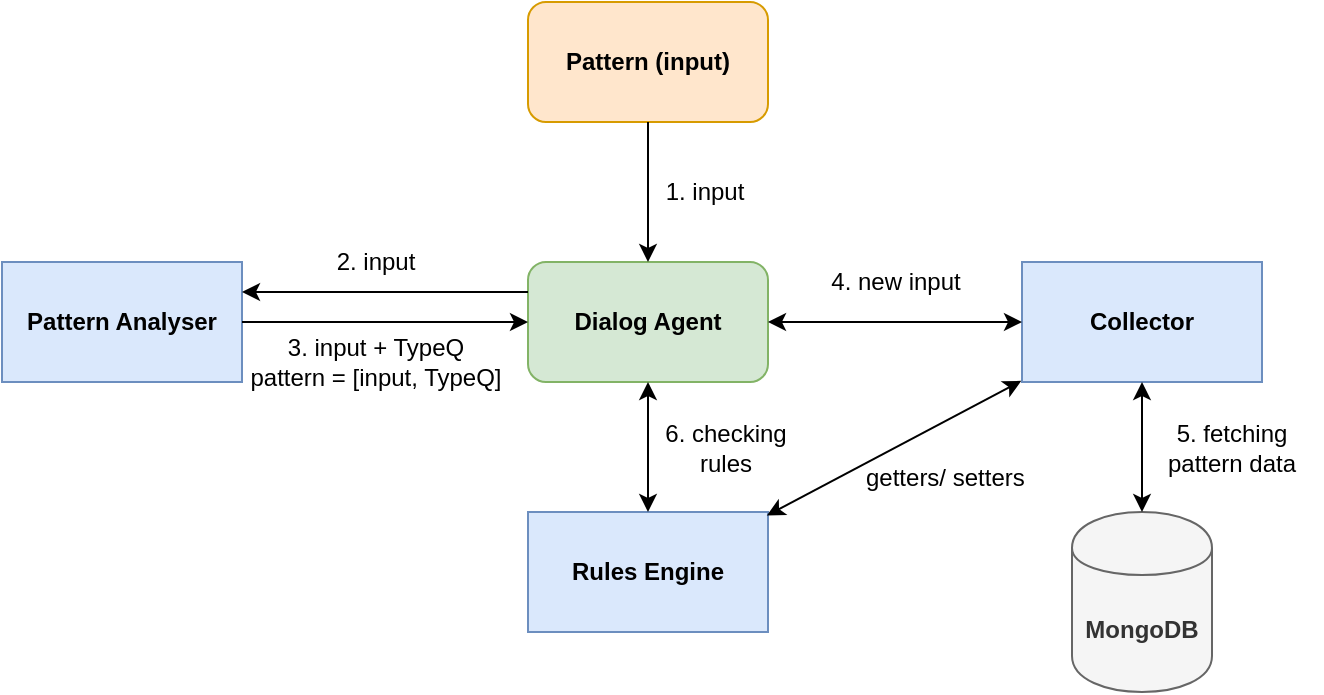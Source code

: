 <mxfile version="10.6.0"><diagram id="xJtiIzQv0Pmx_HS9TfgW" name="Page-1"><mxGraphModel dx="1010" dy="582" grid="1" gridSize="10" guides="1" tooltips="1" connect="1" arrows="1" fold="1" page="1" pageScale="1" pageWidth="827" pageHeight="1169" background="none" math="0" shadow="0"><root><mxCell id="0"/><mxCell id="1" parent="0"/><mxCell id="kAqP_AyHvObdunhRsCsu-1" value="Pattern (input)" style="rounded=1;whiteSpace=wrap;html=1;fillColor=#ffe6cc;strokeColor=#d79b00;gradientColor=none;shadow=0;strokeWidth=1;fontStyle=1" vertex="1" parent="1"><mxGeometry x="353" y="40" width="120" height="60" as="geometry"/></mxCell><mxCell id="kAqP_AyHvObdunhRsCsu-2" value="Dialog Agent" style="rounded=1;whiteSpace=wrap;html=1;fillColor=#d5e8d4;strokeColor=#82b366;fontStyle=1" vertex="1" parent="1"><mxGeometry x="353" y="170" width="120" height="60" as="geometry"/></mxCell><mxCell id="kAqP_AyHvObdunhRsCsu-3" value="Pattern Analyser" style="rounded=0;whiteSpace=wrap;html=1;shadow=0;strokeWidth=1;fillColor=#dae8fc;strokeColor=#6c8ebf;fontStyle=1" vertex="1" parent="1"><mxGeometry x="90" y="170" width="120" height="60" as="geometry"/></mxCell><mxCell id="kAqP_AyHvObdunhRsCsu-4" value="Rules Engine" style="rounded=0;whiteSpace=wrap;html=1;shadow=0;strokeWidth=1;fontStyle=1;fillColor=#dae8fc;strokeColor=#6c8ebf;" vertex="1" parent="1"><mxGeometry x="353" y="295" width="120" height="60" as="geometry"/></mxCell><mxCell id="kAqP_AyHvObdunhRsCsu-5" value="Collector&lt;br&gt;" style="rounded=0;whiteSpace=wrap;html=1;shadow=0;strokeWidth=1;fillColor=#dae8fc;strokeColor=#6c8ebf;fontStyle=1" vertex="1" parent="1"><mxGeometry x="600" y="170" width="120" height="60" as="geometry"/></mxCell><mxCell id="kAqP_AyHvObdunhRsCsu-6" value="" style="endArrow=classic;html=1;exitX=0.5;exitY=1;exitDx=0;exitDy=0;entryX=0.5;entryY=0;entryDx=0;entryDy=0;" edge="1" parent="1" source="kAqP_AyHvObdunhRsCsu-1" target="kAqP_AyHvObdunhRsCsu-2"><mxGeometry width="50" height="50" relative="1" as="geometry"><mxPoint x="413" y="110" as="sourcePoint"/><mxPoint x="414" y="160" as="targetPoint"/></mxGeometry></mxCell><mxCell id="kAqP_AyHvObdunhRsCsu-8" value="MongoDB" style="shape=cylinder;whiteSpace=wrap;html=1;boundedLbl=1;backgroundOutline=1;shadow=0;strokeWidth=1;fontStyle=1;fillColor=#f5f5f5;strokeColor=#666666;fontColor=#333333;" vertex="1" parent="1"><mxGeometry x="625" y="295" width="70" height="90" as="geometry"/></mxCell><mxCell id="kAqP_AyHvObdunhRsCsu-9" value="" style="endArrow=classic;startArrow=classic;html=1;entryX=0.5;entryY=0;entryDx=0;entryDy=0;" edge="1" parent="1" source="kAqP_AyHvObdunhRsCsu-5" target="kAqP_AyHvObdunhRsCsu-8"><mxGeometry width="50" height="50" relative="1" as="geometry"><mxPoint x="690" y="280" as="sourcePoint"/><mxPoint x="740" y="230" as="targetPoint"/></mxGeometry></mxCell><mxCell id="kAqP_AyHvObdunhRsCsu-10" value="" style="endArrow=classic;startArrow=classic;html=1;entryX=0;entryY=0.5;entryDx=0;entryDy=0;exitX=1;exitY=0.5;exitDx=0;exitDy=0;" edge="1" parent="1" source="kAqP_AyHvObdunhRsCsu-2" target="kAqP_AyHvObdunhRsCsu-5"><mxGeometry width="50" height="50" relative="1" as="geometry"><mxPoint x="499.5" y="225" as="sourcePoint"/><mxPoint x="549.5" y="175" as="targetPoint"/></mxGeometry></mxCell><mxCell id="kAqP_AyHvObdunhRsCsu-11" value="" style="endArrow=classic;startArrow=classic;html=1;entryX=0.5;entryY=1;entryDx=0;entryDy=0;exitX=0.5;exitY=0;exitDx=0;exitDy=0;" edge="1" parent="1" source="kAqP_AyHvObdunhRsCsu-4" target="kAqP_AyHvObdunhRsCsu-2"><mxGeometry width="50" height="50" relative="1" as="geometry"><mxPoint x="400" y="300" as="sourcePoint"/><mxPoint x="450" y="250" as="targetPoint"/></mxGeometry></mxCell><mxCell id="kAqP_AyHvObdunhRsCsu-12" value="" style="endArrow=classic;startArrow=classic;html=1;exitX=0.995;exitY=0.03;exitDx=0;exitDy=0;exitPerimeter=0;entryX=-0.003;entryY=0.99;entryDx=0;entryDy=0;entryPerimeter=0;" edge="1" parent="1" source="kAqP_AyHvObdunhRsCsu-4" target="kAqP_AyHvObdunhRsCsu-5"><mxGeometry width="50" height="50" relative="1" as="geometry"><mxPoint x="490" y="315" as="sourcePoint"/><mxPoint x="540" y="265" as="targetPoint"/></mxGeometry></mxCell><mxCell id="kAqP_AyHvObdunhRsCsu-13" value="1. input&lt;br&gt;" style="text;html=1;strokeColor=none;fillColor=none;align=center;verticalAlign=middle;whiteSpace=wrap;rounded=0;shadow=0;" vertex="1" parent="1"><mxGeometry x="413" y="125" width="57" height="20" as="geometry"/></mxCell><mxCell id="kAqP_AyHvObdunhRsCsu-15" value="2. input&lt;br&gt;" style="text;html=1;strokeColor=none;fillColor=none;align=center;verticalAlign=middle;whiteSpace=wrap;rounded=0;shadow=0;" vertex="1" parent="1"><mxGeometry x="251.5" y="160" width="50" height="20" as="geometry"/></mxCell><mxCell id="kAqP_AyHvObdunhRsCsu-16" value="" style="endArrow=classic;html=1;exitX=0;exitY=0.25;exitDx=0;exitDy=0;entryX=1;entryY=0.25;entryDx=0;entryDy=0;" edge="1" parent="1" source="kAqP_AyHvObdunhRsCsu-2" target="kAqP_AyHvObdunhRsCsu-3"><mxGeometry width="50" height="50" relative="1" as="geometry"><mxPoint x="130" y="460" as="sourcePoint"/><mxPoint x="180" y="410" as="targetPoint"/></mxGeometry></mxCell><mxCell id="kAqP_AyHvObdunhRsCsu-17" value="" style="endArrow=classic;html=1;entryX=0;entryY=0.5;entryDx=0;entryDy=0;exitX=1;exitY=0.5;exitDx=0;exitDy=0;" edge="1" parent="1" source="kAqP_AyHvObdunhRsCsu-3" target="kAqP_AyHvObdunhRsCsu-2"><mxGeometry width="50" height="50" relative="1" as="geometry"><mxPoint x="260" y="260" as="sourcePoint"/><mxPoint x="310" y="210" as="targetPoint"/><Array as="points"/></mxGeometry></mxCell><mxCell id="kAqP_AyHvObdunhRsCsu-18" value="3. input + TypeQ&lt;br&gt;pattern = [input, TypeQ]&lt;br&gt;" style="text;html=1;strokeColor=none;fillColor=none;align=center;verticalAlign=middle;whiteSpace=wrap;rounded=0;shadow=0;" vertex="1" parent="1"><mxGeometry x="211.5" y="210" width="130" height="20" as="geometry"/></mxCell><mxCell id="kAqP_AyHvObdunhRsCsu-19" value="4. new input" style="text;html=1;strokeColor=none;fillColor=none;align=center;verticalAlign=middle;whiteSpace=wrap;rounded=0;shadow=0;" vertex="1" parent="1"><mxGeometry x="486.5" y="170" width="100" height="20" as="geometry"/></mxCell><mxCell id="kAqP_AyHvObdunhRsCsu-21" value="5. fetching pattern data" style="text;html=1;strokeColor=none;fillColor=none;align=center;verticalAlign=middle;whiteSpace=wrap;rounded=0;shadow=0;" vertex="1" parent="1"><mxGeometry x="660" y="252.5" width="90" height="20" as="geometry"/></mxCell><mxCell id="kAqP_AyHvObdunhRsCsu-23" value="6. checking rules" style="text;html=1;strokeColor=none;fillColor=none;align=center;verticalAlign=middle;whiteSpace=wrap;rounded=0;shadow=0;" vertex="1" parent="1"><mxGeometry x="416.5" y="252.5" width="70" height="20" as="geometry"/></mxCell><mxCell id="kAqP_AyHvObdunhRsCsu-24" value="getters/ setters" style="text;html=1;resizable=0;points=[];autosize=1;align=left;verticalAlign=top;spacingTop=-4;" vertex="1" parent="1"><mxGeometry x="520" y="268" width="90" height="20" as="geometry"/></mxCell></root></mxGraphModel></diagram></mxfile>